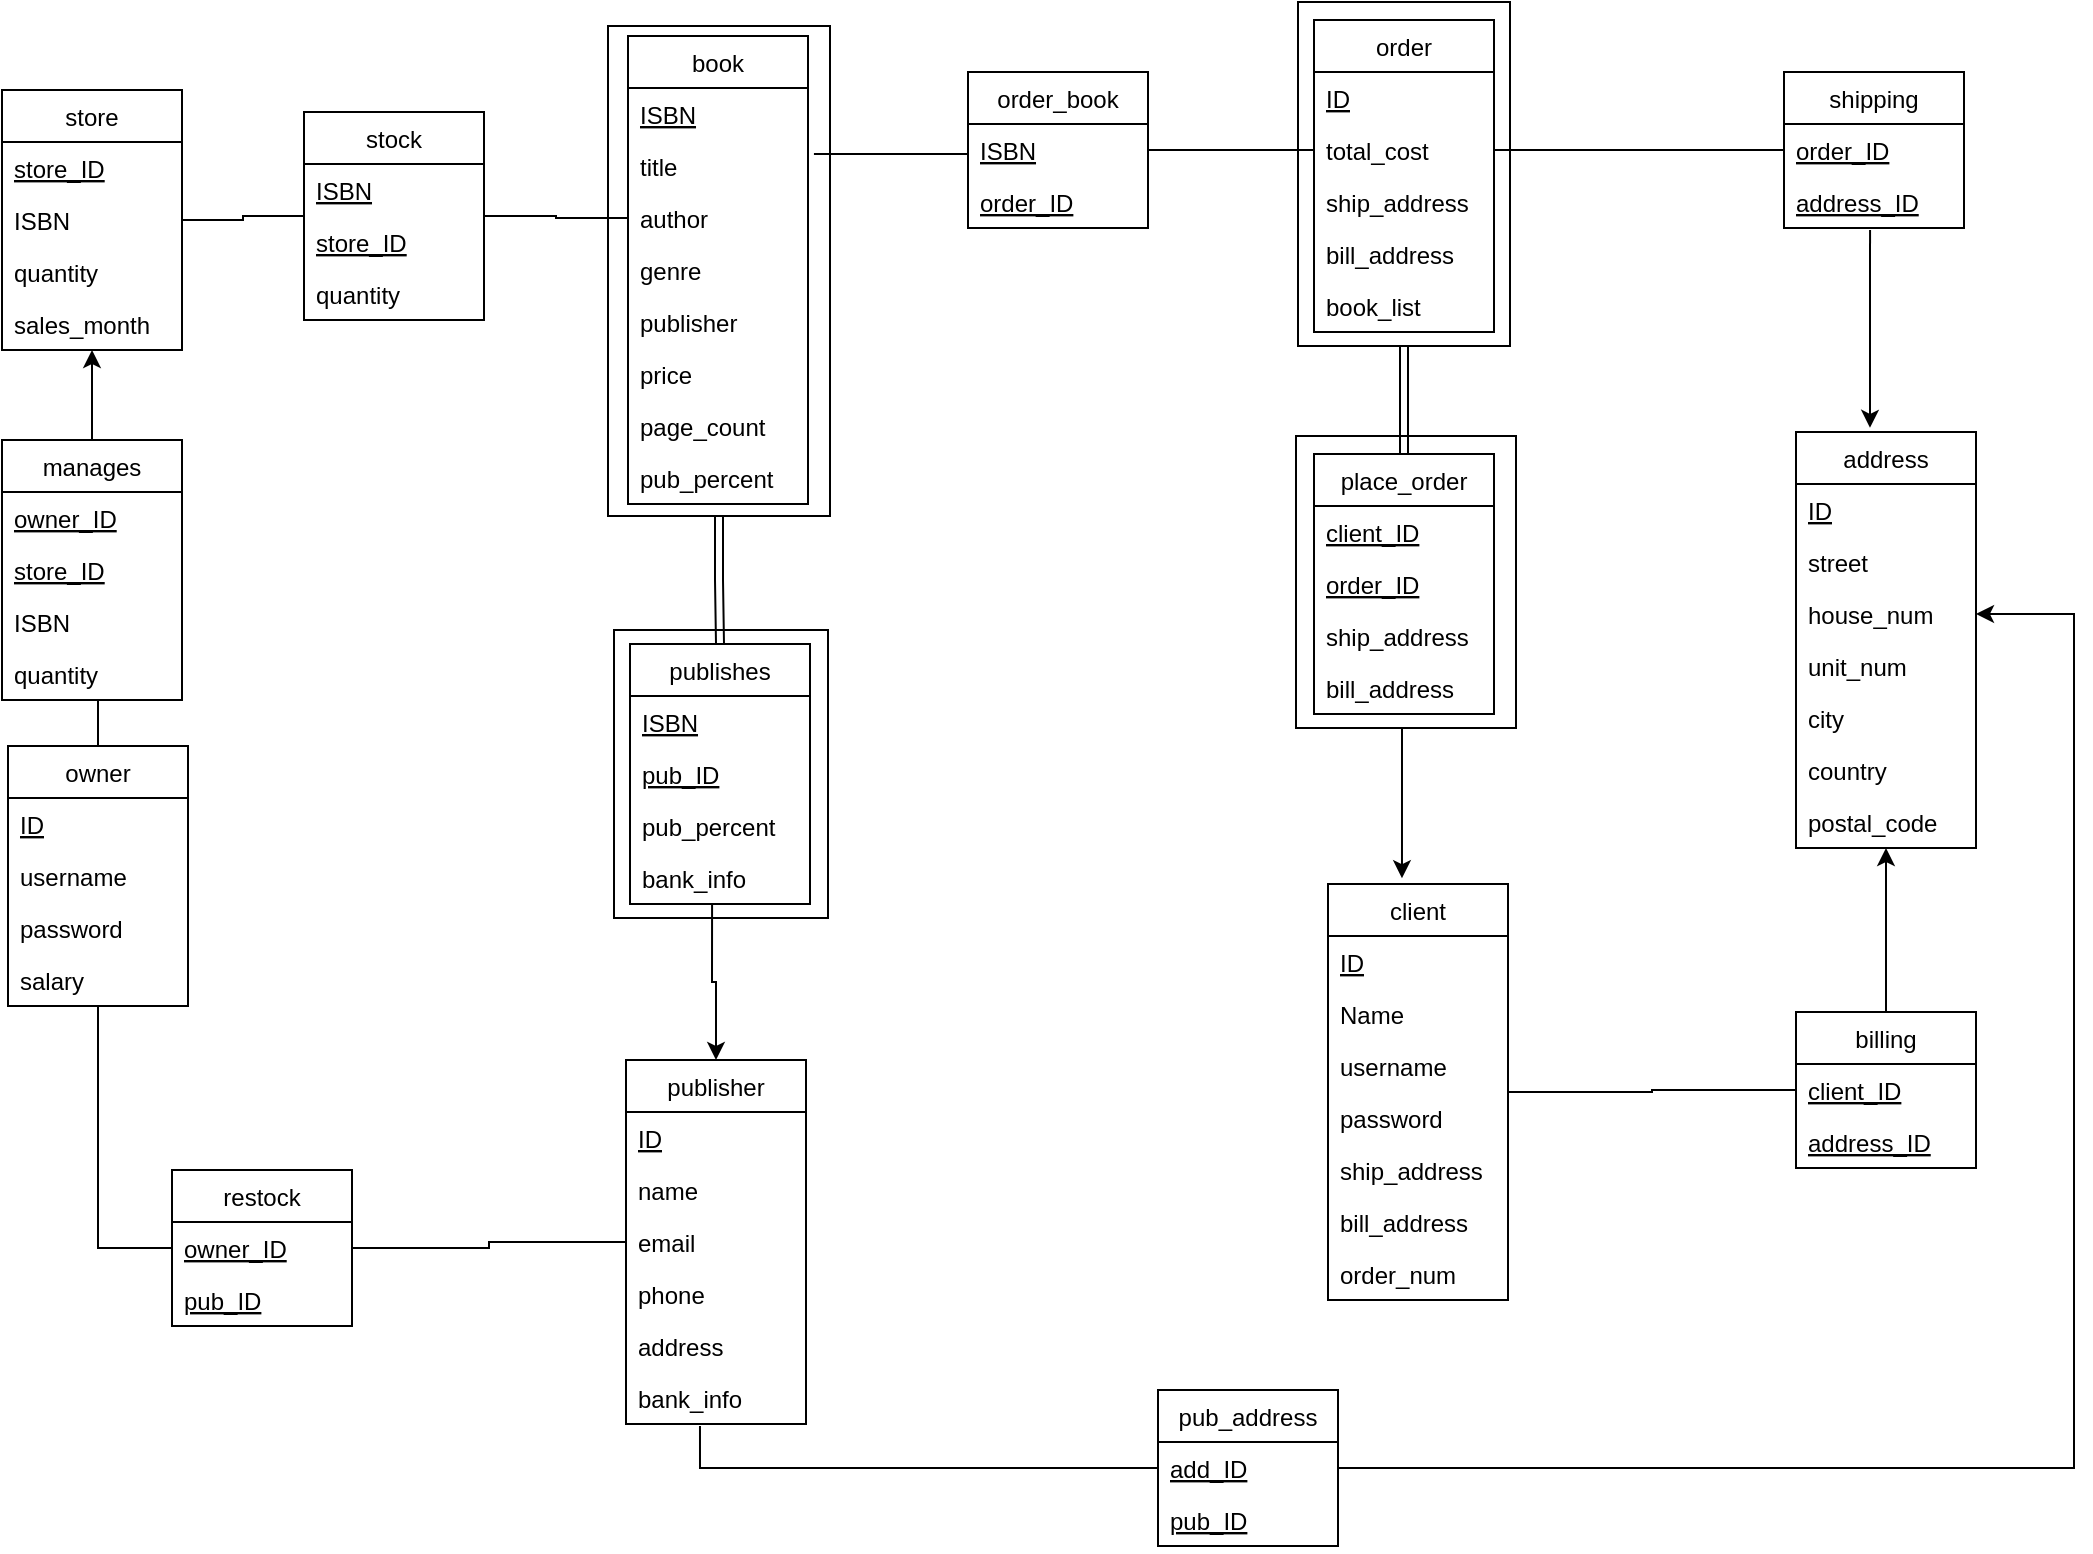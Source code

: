 <mxfile version="15.9.6" type="google"><diagram id="MsWoF9TLZQXE_88LOgGU" name="Page-1"><mxGraphModel dx="1550" dy="1224" grid="0" gridSize="10" guides="0" tooltips="1" connect="1" arrows="1" fold="1" page="0" pageScale="1" pageWidth="850" pageHeight="1100" math="0" shadow="0"><root><mxCell id="0"/><mxCell id="1" parent="0"/><mxCell id="rMpkjiEqlF0w4IMc7IYx-83" value="" style="html=1;" parent="1" vertex="1"><mxGeometry x="774" y="186" width="110" height="146" as="geometry"/></mxCell><mxCell id="rMpkjiEqlF0w4IMc7IYx-82" value="" style="html=1;" parent="1" vertex="1"><mxGeometry x="433" y="283" width="107" height="144" as="geometry"/></mxCell><mxCell id="guc7vIY6SQtuLlZhvjA--92" value="" style="html=1;" parent="1" vertex="1"><mxGeometry x="775" y="-31" width="106" height="172" as="geometry"/></mxCell><mxCell id="guc7vIY6SQtuLlZhvjA--91" value="" style="html=1;" parent="1" vertex="1"><mxGeometry x="430" y="-19" width="111" height="245" as="geometry"/></mxCell><mxCell id="guc7vIY6SQtuLlZhvjA--74" style="edgeStyle=orthogonalEdgeStyle;rounded=0;orthogonalLoop=1;jettySize=auto;html=1;endArrow=none;endFill=0;strokeColor=default;shape=link;entryX=0.5;entryY=0;entryDx=0;entryDy=0;exitX=0.5;exitY=1;exitDx=0;exitDy=0;" parent="1" source="guc7vIY6SQtuLlZhvjA--92" target="rMpkjiEqlF0w4IMc7IYx-55" edge="1"><mxGeometry relative="1" as="geometry"><mxPoint x="828" y="203" as="targetPoint"/></mxGeometry></mxCell><mxCell id="oRlnrFaE1cWMP0E-3uX_-1" value="order" style="swimlane;fontStyle=0;childLayout=stackLayout;horizontal=1;startSize=26;fillColor=none;horizontalStack=0;resizeParent=1;resizeParentMax=0;resizeLast=0;collapsible=1;marginBottom=0;" parent="1" vertex="1"><mxGeometry x="783" y="-22" width="90" height="156" as="geometry"/></mxCell><mxCell id="oRlnrFaE1cWMP0E-3uX_-2" value="ID" style="text;strokeColor=none;fillColor=none;align=left;verticalAlign=top;spacingLeft=4;spacingRight=4;overflow=hidden;rotatable=0;points=[[0,0.5],[1,0.5]];portConstraint=eastwest;fontStyle=4" parent="oRlnrFaE1cWMP0E-3uX_-1" vertex="1"><mxGeometry y="26" width="90" height="26" as="geometry"/></mxCell><mxCell id="oRlnrFaE1cWMP0E-3uX_-3" value="total_cost" style="text;strokeColor=none;fillColor=none;align=left;verticalAlign=top;spacingLeft=4;spacingRight=4;overflow=hidden;rotatable=0;points=[[0,0.5],[1,0.5]];portConstraint=eastwest;" parent="oRlnrFaE1cWMP0E-3uX_-1" vertex="1"><mxGeometry y="52" width="90" height="26" as="geometry"/></mxCell><mxCell id="oRlnrFaE1cWMP0E-3uX_-4" value="ship_address" style="text;strokeColor=none;fillColor=none;align=left;verticalAlign=top;spacingLeft=4;spacingRight=4;overflow=hidden;rotatable=0;points=[[0,0.5],[1,0.5]];portConstraint=eastwest;" parent="oRlnrFaE1cWMP0E-3uX_-1" vertex="1"><mxGeometry y="78" width="90" height="26" as="geometry"/></mxCell><mxCell id="oRlnrFaE1cWMP0E-3uX_-12" value="bill_address" style="text;strokeColor=none;fillColor=none;align=left;verticalAlign=top;spacingLeft=4;spacingRight=4;overflow=hidden;rotatable=0;points=[[0,0.5],[1,0.5]];portConstraint=eastwest;" parent="oRlnrFaE1cWMP0E-3uX_-1" vertex="1"><mxGeometry y="104" width="90" height="26" as="geometry"/></mxCell><mxCell id="oRlnrFaE1cWMP0E-3uX_-11" value="book_list" style="text;strokeColor=none;fillColor=none;align=left;verticalAlign=top;spacingLeft=4;spacingRight=4;overflow=hidden;rotatable=0;points=[[0,0.5],[1,0.5]];portConstraint=eastwest;" parent="oRlnrFaE1cWMP0E-3uX_-1" vertex="1"><mxGeometry y="130" width="90" height="26" as="geometry"/></mxCell><mxCell id="guc7vIY6SQtuLlZhvjA--70" style="edgeStyle=orthogonalEdgeStyle;rounded=0;orthogonalLoop=1;jettySize=auto;html=1;endArrow=classic;endFill=1;strokeColor=default;shape=link;exitX=0.5;exitY=1;exitDx=0;exitDy=0;" parent="1" source="guc7vIY6SQtuLlZhvjA--91" target="rMpkjiEqlF0w4IMc7IYx-28" edge="1"><mxGeometry relative="1" as="geometry"/></mxCell><mxCell id="guc7vIY6SQtuLlZhvjA--1" value="book" style="swimlane;fontStyle=0;childLayout=stackLayout;horizontal=1;startSize=26;fillColor=none;horizontalStack=0;resizeParent=1;resizeParentMax=0;resizeLast=0;collapsible=1;marginBottom=0;" parent="1" vertex="1"><mxGeometry x="440" y="-14" width="90" height="234" as="geometry"/></mxCell><mxCell id="guc7vIY6SQtuLlZhvjA--2" value="ISBN &#xA;" style="text;strokeColor=none;fillColor=none;align=left;verticalAlign=top;spacingLeft=4;spacingRight=4;overflow=hidden;rotatable=0;points=[[0,0.5],[1,0.5]];portConstraint=eastwest;fontStyle=4" parent="guc7vIY6SQtuLlZhvjA--1" vertex="1"><mxGeometry y="26" width="90" height="26" as="geometry"/></mxCell><mxCell id="guc7vIY6SQtuLlZhvjA--3" value="title" style="text;strokeColor=none;fillColor=none;align=left;verticalAlign=top;spacingLeft=4;spacingRight=4;overflow=hidden;rotatable=0;points=[[0,0.5],[1,0.5]];portConstraint=eastwest;" parent="guc7vIY6SQtuLlZhvjA--1" vertex="1"><mxGeometry y="52" width="90" height="26" as="geometry"/></mxCell><mxCell id="guc7vIY6SQtuLlZhvjA--4" value="author" style="text;strokeColor=none;fillColor=none;align=left;verticalAlign=top;spacingLeft=4;spacingRight=4;overflow=hidden;rotatable=0;points=[[0,0.5],[1,0.5]];portConstraint=eastwest;" parent="guc7vIY6SQtuLlZhvjA--1" vertex="1"><mxGeometry y="78" width="90" height="26" as="geometry"/></mxCell><mxCell id="guc7vIY6SQtuLlZhvjA--5" value="genre" style="text;strokeColor=none;fillColor=none;align=left;verticalAlign=top;spacingLeft=4;spacingRight=4;overflow=hidden;rotatable=0;points=[[0,0.5],[1,0.5]];portConstraint=eastwest;" parent="guc7vIY6SQtuLlZhvjA--1" vertex="1"><mxGeometry y="104" width="90" height="26" as="geometry"/></mxCell><mxCell id="guc7vIY6SQtuLlZhvjA--6" value="publisher" style="text;strokeColor=none;fillColor=none;align=left;verticalAlign=top;spacingLeft=4;spacingRight=4;overflow=hidden;rotatable=0;points=[[0,0.5],[1,0.5]];portConstraint=eastwest;" parent="guc7vIY6SQtuLlZhvjA--1" vertex="1"><mxGeometry y="130" width="90" height="26" as="geometry"/></mxCell><mxCell id="guc7vIY6SQtuLlZhvjA--7" value="price" style="text;strokeColor=none;fillColor=none;align=left;verticalAlign=top;spacingLeft=4;spacingRight=4;overflow=hidden;rotatable=0;points=[[0,0.5],[1,0.5]];portConstraint=eastwest;" parent="guc7vIY6SQtuLlZhvjA--1" vertex="1"><mxGeometry y="156" width="90" height="26" as="geometry"/></mxCell><mxCell id="guc7vIY6SQtuLlZhvjA--8" value="page_count" style="text;strokeColor=none;fillColor=none;align=left;verticalAlign=top;spacingLeft=4;spacingRight=4;overflow=hidden;rotatable=0;points=[[0,0.5],[1,0.5]];portConstraint=eastwest;" parent="guc7vIY6SQtuLlZhvjA--1" vertex="1"><mxGeometry y="182" width="90" height="26" as="geometry"/></mxCell><mxCell id="guc7vIY6SQtuLlZhvjA--9" value="pub_percent" style="text;strokeColor=none;fillColor=none;align=left;verticalAlign=top;spacingLeft=4;spacingRight=4;overflow=hidden;rotatable=0;points=[[0,0.5],[1,0.5]];portConstraint=eastwest;" parent="guc7vIY6SQtuLlZhvjA--1" vertex="1"><mxGeometry y="208" width="90" height="26" as="geometry"/></mxCell><mxCell id="guc7vIY6SQtuLlZhvjA--75" style="edgeStyle=orthogonalEdgeStyle;rounded=0;orthogonalLoop=1;jettySize=auto;html=1;entryX=0;entryY=0.5;entryDx=0;entryDy=0;endArrow=none;endFill=0;strokeColor=default;" parent="1" source="guc7vIY6SQtuLlZhvjA--10" target="rMpkjiEqlF0w4IMc7IYx-74" edge="1"><mxGeometry relative="1" as="geometry"/></mxCell><mxCell id="guc7vIY6SQtuLlZhvjA--10" value="client" style="swimlane;fontStyle=0;childLayout=stackLayout;horizontal=1;startSize=26;fillColor=none;horizontalStack=0;resizeParent=1;resizeParentMax=0;resizeLast=0;collapsible=1;marginBottom=0;" parent="1" vertex="1"><mxGeometry x="790" y="410" width="90" height="208" as="geometry"/></mxCell><mxCell id="guc7vIY6SQtuLlZhvjA--11" value="ID" style="text;strokeColor=none;fillColor=none;align=left;verticalAlign=top;spacingLeft=4;spacingRight=4;overflow=hidden;rotatable=0;points=[[0,0.5],[1,0.5]];portConstraint=eastwest;fontStyle=4" parent="guc7vIY6SQtuLlZhvjA--10" vertex="1"><mxGeometry y="26" width="90" height="26" as="geometry"/></mxCell><mxCell id="guc7vIY6SQtuLlZhvjA--16" value="Name" style="text;strokeColor=none;fillColor=none;align=left;verticalAlign=top;spacingLeft=4;spacingRight=4;overflow=hidden;rotatable=0;points=[[0,0.5],[1,0.5]];portConstraint=eastwest;" parent="guc7vIY6SQtuLlZhvjA--10" vertex="1"><mxGeometry y="52" width="90" height="26" as="geometry"/></mxCell><mxCell id="guc7vIY6SQtuLlZhvjA--12" value="username" style="text;strokeColor=none;fillColor=none;align=left;verticalAlign=top;spacingLeft=4;spacingRight=4;overflow=hidden;rotatable=0;points=[[0,0.5],[1,0.5]];portConstraint=eastwest;" parent="guc7vIY6SQtuLlZhvjA--10" vertex="1"><mxGeometry y="78" width="90" height="26" as="geometry"/></mxCell><mxCell id="guc7vIY6SQtuLlZhvjA--13" value="password" style="text;strokeColor=none;fillColor=none;align=left;verticalAlign=top;spacingLeft=4;spacingRight=4;overflow=hidden;rotatable=0;points=[[0,0.5],[1,0.5]];portConstraint=eastwest;" parent="guc7vIY6SQtuLlZhvjA--10" vertex="1"><mxGeometry y="104" width="90" height="26" as="geometry"/></mxCell><mxCell id="guc7vIY6SQtuLlZhvjA--14" value="ship_address" style="text;strokeColor=none;fillColor=none;align=left;verticalAlign=top;spacingLeft=4;spacingRight=4;overflow=hidden;rotatable=0;points=[[0,0.5],[1,0.5]];portConstraint=eastwest;" parent="guc7vIY6SQtuLlZhvjA--10" vertex="1"><mxGeometry y="130" width="90" height="26" as="geometry"/></mxCell><mxCell id="guc7vIY6SQtuLlZhvjA--15" value="bill_address" style="text;strokeColor=none;fillColor=none;align=left;verticalAlign=top;spacingLeft=4;spacingRight=4;overflow=hidden;rotatable=0;points=[[0,0.5],[1,0.5]];portConstraint=eastwest;" parent="guc7vIY6SQtuLlZhvjA--10" vertex="1"><mxGeometry y="156" width="90" height="26" as="geometry"/></mxCell><mxCell id="guc7vIY6SQtuLlZhvjA--17" value="order_num" style="text;strokeColor=none;fillColor=none;align=left;verticalAlign=top;spacingLeft=4;spacingRight=4;overflow=hidden;rotatable=0;points=[[0,0.5],[1,0.5]];portConstraint=eastwest;" parent="guc7vIY6SQtuLlZhvjA--10" vertex="1"><mxGeometry y="182" width="90" height="26" as="geometry"/></mxCell><mxCell id="guc7vIY6SQtuLlZhvjA--19" value="publisher" style="swimlane;fontStyle=0;childLayout=stackLayout;horizontal=1;startSize=26;fillColor=none;horizontalStack=0;resizeParent=1;resizeParentMax=0;resizeLast=0;collapsible=1;marginBottom=0;" parent="1" vertex="1"><mxGeometry x="439" y="498" width="90" height="182" as="geometry"/></mxCell><mxCell id="guc7vIY6SQtuLlZhvjA--20" value="ID" style="text;strokeColor=none;fillColor=none;align=left;verticalAlign=top;spacingLeft=4;spacingRight=4;overflow=hidden;rotatable=0;points=[[0,0.5],[1,0.5]];portConstraint=eastwest;fontStyle=4" parent="guc7vIY6SQtuLlZhvjA--19" vertex="1"><mxGeometry y="26" width="90" height="26" as="geometry"/></mxCell><mxCell id="guc7vIY6SQtuLlZhvjA--21" value="name" style="text;strokeColor=none;fillColor=none;align=left;verticalAlign=top;spacingLeft=4;spacingRight=4;overflow=hidden;rotatable=0;points=[[0,0.5],[1,0.5]];portConstraint=eastwest;" parent="guc7vIY6SQtuLlZhvjA--19" vertex="1"><mxGeometry y="52" width="90" height="26" as="geometry"/></mxCell><mxCell id="guc7vIY6SQtuLlZhvjA--22" value="email" style="text;strokeColor=none;fillColor=none;align=left;verticalAlign=top;spacingLeft=4;spacingRight=4;overflow=hidden;rotatable=0;points=[[0,0.5],[1,0.5]];portConstraint=eastwest;" parent="guc7vIY6SQtuLlZhvjA--19" vertex="1"><mxGeometry y="78" width="90" height="26" as="geometry"/></mxCell><mxCell id="guc7vIY6SQtuLlZhvjA--23" value="phone" style="text;strokeColor=none;fillColor=none;align=left;verticalAlign=top;spacingLeft=4;spacingRight=4;overflow=hidden;rotatable=0;points=[[0,0.5],[1,0.5]];portConstraint=eastwest;" parent="guc7vIY6SQtuLlZhvjA--19" vertex="1"><mxGeometry y="104" width="90" height="26" as="geometry"/></mxCell><mxCell id="guc7vIY6SQtuLlZhvjA--24" value="address" style="text;strokeColor=none;fillColor=none;align=left;verticalAlign=top;spacingLeft=4;spacingRight=4;overflow=hidden;rotatable=0;points=[[0,0.5],[1,0.5]];portConstraint=eastwest;" parent="guc7vIY6SQtuLlZhvjA--19" vertex="1"><mxGeometry y="130" width="90" height="26" as="geometry"/></mxCell><mxCell id="guc7vIY6SQtuLlZhvjA--25" value="bank_info" style="text;strokeColor=none;fillColor=none;align=left;verticalAlign=top;spacingLeft=4;spacingRight=4;overflow=hidden;rotatable=0;points=[[0,0.5],[1,0.5]];portConstraint=eastwest;" parent="guc7vIY6SQtuLlZhvjA--19" vertex="1"><mxGeometry y="156" width="90" height="26" as="geometry"/></mxCell><mxCell id="guc7vIY6SQtuLlZhvjA--78" style="edgeStyle=orthogonalEdgeStyle;rounded=0;orthogonalLoop=1;jettySize=auto;html=1;entryX=0;entryY=0.5;entryDx=0;entryDy=0;endArrow=none;endFill=0;strokeColor=default;" parent="1" source="guc7vIY6SQtuLlZhvjA--28" target="rMpkjiEqlF0w4IMc7IYx-11" edge="1"><mxGeometry relative="1" as="geometry"/></mxCell><mxCell id="guc7vIY6SQtuLlZhvjA--28" value="owner" style="swimlane;fontStyle=0;childLayout=stackLayout;horizontal=1;startSize=26;fillColor=none;horizontalStack=0;resizeParent=1;resizeParentMax=0;resizeLast=0;collapsible=1;marginBottom=0;" parent="1" vertex="1"><mxGeometry x="130" y="341" width="90" height="130" as="geometry"/></mxCell><mxCell id="guc7vIY6SQtuLlZhvjA--29" value="ID" style="text;strokeColor=none;fillColor=none;align=left;verticalAlign=top;spacingLeft=4;spacingRight=4;overflow=hidden;rotatable=0;points=[[0,0.5],[1,0.5]];portConstraint=eastwest;fontStyle=4" parent="guc7vIY6SQtuLlZhvjA--28" vertex="1"><mxGeometry y="26" width="90" height="26" as="geometry"/></mxCell><mxCell id="guc7vIY6SQtuLlZhvjA--30" value="username" style="text;strokeColor=none;fillColor=none;align=left;verticalAlign=top;spacingLeft=4;spacingRight=4;overflow=hidden;rotatable=0;points=[[0,0.5],[1,0.5]];portConstraint=eastwest;" parent="guc7vIY6SQtuLlZhvjA--28" vertex="1"><mxGeometry y="52" width="90" height="26" as="geometry"/></mxCell><mxCell id="guc7vIY6SQtuLlZhvjA--31" value="password" style="text;strokeColor=none;fillColor=none;align=left;verticalAlign=top;spacingLeft=4;spacingRight=4;overflow=hidden;rotatable=0;points=[[0,0.5],[1,0.5]];portConstraint=eastwest;" parent="guc7vIY6SQtuLlZhvjA--28" vertex="1"><mxGeometry y="78" width="90" height="26" as="geometry"/></mxCell><mxCell id="guc7vIY6SQtuLlZhvjA--32" value="salary" style="text;strokeColor=none;fillColor=none;align=left;verticalAlign=top;spacingLeft=4;spacingRight=4;overflow=hidden;rotatable=0;points=[[0,0.5],[1,0.5]];portConstraint=eastwest;" parent="guc7vIY6SQtuLlZhvjA--28" vertex="1"><mxGeometry y="104" width="90" height="26" as="geometry"/></mxCell><mxCell id="guc7vIY6SQtuLlZhvjA--37" value="store" style="swimlane;fontStyle=0;childLayout=stackLayout;horizontal=1;startSize=26;fillColor=none;horizontalStack=0;resizeParent=1;resizeParentMax=0;resizeLast=0;collapsible=1;marginBottom=0;" parent="1" vertex="1"><mxGeometry x="127" y="13" width="90" height="130" as="geometry"/></mxCell><mxCell id="guc7vIY6SQtuLlZhvjA--38" value="store_ID" style="text;strokeColor=none;fillColor=none;align=left;verticalAlign=top;spacingLeft=4;spacingRight=4;overflow=hidden;rotatable=0;points=[[0,0.5],[1,0.5]];portConstraint=eastwest;fontStyle=4" parent="guc7vIY6SQtuLlZhvjA--37" vertex="1"><mxGeometry y="26" width="90" height="26" as="geometry"/></mxCell><mxCell id="guc7vIY6SQtuLlZhvjA--39" value="ISBN" style="text;strokeColor=none;fillColor=none;align=left;verticalAlign=top;spacingLeft=4;spacingRight=4;overflow=hidden;rotatable=0;points=[[0,0.5],[1,0.5]];portConstraint=eastwest;" parent="guc7vIY6SQtuLlZhvjA--37" vertex="1"><mxGeometry y="52" width="90" height="26" as="geometry"/></mxCell><mxCell id="guc7vIY6SQtuLlZhvjA--40" value="quantity" style="text;strokeColor=none;fillColor=none;align=left;verticalAlign=top;spacingLeft=4;spacingRight=4;overflow=hidden;rotatable=0;points=[[0,0.5],[1,0.5]];portConstraint=eastwest;" parent="guc7vIY6SQtuLlZhvjA--37" vertex="1"><mxGeometry y="78" width="90" height="26" as="geometry"/></mxCell><mxCell id="guc7vIY6SQtuLlZhvjA--41" value="sales_month" style="text;strokeColor=none;fillColor=none;align=left;verticalAlign=top;spacingLeft=4;spacingRight=4;overflow=hidden;rotatable=0;points=[[0,0.5],[1,0.5]];portConstraint=eastwest;" parent="guc7vIY6SQtuLlZhvjA--37" vertex="1"><mxGeometry y="104" width="90" height="26" as="geometry"/></mxCell><mxCell id="guc7vIY6SQtuLlZhvjA--46" value="address" style="swimlane;fontStyle=0;childLayout=stackLayout;horizontal=1;startSize=26;fillColor=none;horizontalStack=0;resizeParent=1;resizeParentMax=0;resizeLast=0;collapsible=1;marginBottom=0;" parent="1" vertex="1"><mxGeometry x="1024" y="184" width="90" height="208" as="geometry"/></mxCell><mxCell id="guc7vIY6SQtuLlZhvjA--47" value="ID" style="text;strokeColor=none;fillColor=none;align=left;verticalAlign=top;spacingLeft=4;spacingRight=4;overflow=hidden;rotatable=0;points=[[0,0.5],[1,0.5]];portConstraint=eastwest;fontStyle=4" parent="guc7vIY6SQtuLlZhvjA--46" vertex="1"><mxGeometry y="26" width="90" height="26" as="geometry"/></mxCell><mxCell id="guc7vIY6SQtuLlZhvjA--48" value="street" style="text;strokeColor=none;fillColor=none;align=left;verticalAlign=top;spacingLeft=4;spacingRight=4;overflow=hidden;rotatable=0;points=[[0,0.5],[1,0.5]];portConstraint=eastwest;" parent="guc7vIY6SQtuLlZhvjA--46" vertex="1"><mxGeometry y="52" width="90" height="26" as="geometry"/></mxCell><mxCell id="guc7vIY6SQtuLlZhvjA--49" value="house_num" style="text;strokeColor=none;fillColor=none;align=left;verticalAlign=top;spacingLeft=4;spacingRight=4;overflow=hidden;rotatable=0;points=[[0,0.5],[1,0.5]];portConstraint=eastwest;" parent="guc7vIY6SQtuLlZhvjA--46" vertex="1"><mxGeometry y="78" width="90" height="26" as="geometry"/></mxCell><mxCell id="guc7vIY6SQtuLlZhvjA--50" value="unit_num" style="text;strokeColor=none;fillColor=none;align=left;verticalAlign=top;spacingLeft=4;spacingRight=4;overflow=hidden;rotatable=0;points=[[0,0.5],[1,0.5]];portConstraint=eastwest;" parent="guc7vIY6SQtuLlZhvjA--46" vertex="1"><mxGeometry y="104" width="90" height="26" as="geometry"/></mxCell><mxCell id="guc7vIY6SQtuLlZhvjA--51" value="city" style="text;strokeColor=none;fillColor=none;align=left;verticalAlign=top;spacingLeft=4;spacingRight=4;overflow=hidden;rotatable=0;points=[[0,0.5],[1,0.5]];portConstraint=eastwest;" parent="guc7vIY6SQtuLlZhvjA--46" vertex="1"><mxGeometry y="130" width="90" height="26" as="geometry"/></mxCell><mxCell id="guc7vIY6SQtuLlZhvjA--52" value="country" style="text;strokeColor=none;fillColor=none;align=left;verticalAlign=top;spacingLeft=4;spacingRight=4;overflow=hidden;rotatable=0;points=[[0,0.5],[1,0.5]];portConstraint=eastwest;" parent="guc7vIY6SQtuLlZhvjA--46" vertex="1"><mxGeometry y="156" width="90" height="26" as="geometry"/></mxCell><mxCell id="guc7vIY6SQtuLlZhvjA--53" value="postal_code" style="text;strokeColor=none;fillColor=none;align=left;verticalAlign=top;spacingLeft=4;spacingRight=4;overflow=hidden;rotatable=0;points=[[0,0.5],[1,0.5]];portConstraint=eastwest;" parent="guc7vIY6SQtuLlZhvjA--46" vertex="1"><mxGeometry y="182" width="90" height="26" as="geometry"/></mxCell><mxCell id="guc7vIY6SQtuLlZhvjA--83" style="edgeStyle=orthogonalEdgeStyle;rounded=0;orthogonalLoop=1;jettySize=auto;html=1;entryX=0.5;entryY=0;entryDx=0;entryDy=0;endArrow=none;endFill=0;strokeColor=default;exitX=0.5;exitY=1;exitDx=0;exitDy=0;" parent="1" source="rMpkjiEqlF0w4IMc7IYx-1" target="guc7vIY6SQtuLlZhvjA--28" edge="1"><mxGeometry relative="1" as="geometry"/></mxCell><mxCell id="guc7vIY6SQtuLlZhvjA--86" style="edgeStyle=orthogonalEdgeStyle;rounded=0;orthogonalLoop=1;jettySize=auto;html=1;entryX=0.5;entryY=1;entryDx=0;entryDy=0;endArrow=classic;endFill=1;strokeColor=default;exitX=0.5;exitY=0;exitDx=0;exitDy=0;" parent="1" source="rMpkjiEqlF0w4IMc7IYx-1" target="guc7vIY6SQtuLlZhvjA--37" edge="1"><mxGeometry relative="1" as="geometry"/></mxCell><mxCell id="guc7vIY6SQtuLlZhvjA--81" style="edgeStyle=orthogonalEdgeStyle;rounded=0;orthogonalLoop=1;jettySize=auto;html=1;entryX=0;entryY=0.5;entryDx=0;entryDy=0;endArrow=none;endFill=0;strokeColor=default;exitX=1;exitY=0.5;exitDx=0;exitDy=0;" parent="1" source="rMpkjiEqlF0w4IMc7IYx-19" target="guc7vIY6SQtuLlZhvjA--4" edge="1"><mxGeometry relative="1" as="geometry"/></mxCell><mxCell id="guc7vIY6SQtuLlZhvjA--82" style="edgeStyle=orthogonalEdgeStyle;rounded=0;orthogonalLoop=1;jettySize=auto;html=1;entryX=1;entryY=0.5;entryDx=0;entryDy=0;endArrow=none;endFill=0;strokeColor=default;exitX=0;exitY=0.5;exitDx=0;exitDy=0;" parent="1" source="rMpkjiEqlF0w4IMc7IYx-19" target="guc7vIY6SQtuLlZhvjA--37" edge="1"><mxGeometry relative="1" as="geometry"/></mxCell><mxCell id="guc7vIY6SQtuLlZhvjA--77" style="edgeStyle=orthogonalEdgeStyle;rounded=0;orthogonalLoop=1;jettySize=auto;html=1;entryX=0;entryY=0.5;entryDx=0;entryDy=0;endArrow=none;endFill=0;strokeColor=default;exitX=1;exitY=0.5;exitDx=0;exitDy=0;" parent="1" source="rMpkjiEqlF0w4IMc7IYx-10" target="guc7vIY6SQtuLlZhvjA--22" edge="1"><mxGeometry relative="1" as="geometry"/></mxCell><mxCell id="guc7vIY6SQtuLlZhvjA--69" style="edgeStyle=orthogonalEdgeStyle;rounded=0;orthogonalLoop=1;jettySize=auto;html=1;entryX=0.5;entryY=0;entryDx=0;entryDy=0;endArrow=classic;endFill=1;strokeColor=default;exitX=0.456;exitY=1;exitDx=0;exitDy=0;exitPerimeter=0;" parent="1" source="rMpkjiEqlF0w4IMc7IYx-32" target="guc7vIY6SQtuLlZhvjA--19" edge="1"><mxGeometry relative="1" as="geometry"/></mxCell><mxCell id="guc7vIY6SQtuLlZhvjA--79" style="edgeStyle=orthogonalEdgeStyle;rounded=0;orthogonalLoop=1;jettySize=auto;html=1;entryX=0;entryY=0.5;entryDx=0;entryDy=0;endArrow=none;endFill=0;strokeColor=default;exitX=1;exitY=0.5;exitDx=0;exitDy=0;" parent="1" source="rMpkjiEqlF0w4IMc7IYx-47" target="oRlnrFaE1cWMP0E-3uX_-3" edge="1"><mxGeometry relative="1" as="geometry"/></mxCell><mxCell id="guc7vIY6SQtuLlZhvjA--80" style="edgeStyle=orthogonalEdgeStyle;rounded=0;orthogonalLoop=1;jettySize=auto;html=1;entryX=1.033;entryY=0.269;entryDx=0;entryDy=0;entryPerimeter=0;endArrow=none;endFill=0;strokeColor=default;exitX=0;exitY=0.5;exitDx=0;exitDy=0;" parent="1" source="rMpkjiEqlF0w4IMc7IYx-47" target="guc7vIY6SQtuLlZhvjA--3" edge="1"><mxGeometry relative="1" as="geometry"><Array as="points"><mxPoint x="610" y="43"/><mxPoint x="610" y="45"/></Array></mxGeometry></mxCell><mxCell id="guc7vIY6SQtuLlZhvjA--76" style="edgeStyle=orthogonalEdgeStyle;rounded=0;orthogonalLoop=1;jettySize=auto;html=1;entryX=0.411;entryY=-0.014;entryDx=0;entryDy=0;entryPerimeter=0;endArrow=classic;endFill=1;strokeColor=default;exitX=0.5;exitY=1;exitDx=0;exitDy=0;" parent="1" source="rMpkjiEqlF0w4IMc7IYx-83" target="guc7vIY6SQtuLlZhvjA--10" edge="1"><mxGeometry relative="1" as="geometry"><Array as="points"><mxPoint x="827" y="332"/></Array><mxPoint x="827.01" y="353.99" as="sourcePoint"/></mxGeometry></mxCell><mxCell id="guc7vIY6SQtuLlZhvjA--71" style="edgeStyle=orthogonalEdgeStyle;rounded=0;orthogonalLoop=1;jettySize=auto;html=1;entryX=0.5;entryY=1;entryDx=0;entryDy=0;endArrow=classic;endFill=1;strokeColor=default;exitX=0.5;exitY=0;exitDx=0;exitDy=0;" parent="1" source="rMpkjiEqlF0w4IMc7IYx-73" target="guc7vIY6SQtuLlZhvjA--46" edge="1"><mxGeometry relative="1" as="geometry"/></mxCell><mxCell id="guc7vIY6SQtuLlZhvjA--68" style="edgeStyle=orthogonalEdgeStyle;rounded=0;orthogonalLoop=1;jettySize=auto;html=1;entryX=1;entryY=0.5;entryDx=0;entryDy=0;endArrow=classic;endFill=1;strokeColor=default;exitX=1;exitY=0.5;exitDx=0;exitDy=0;" parent="1" source="rMpkjiEqlF0w4IMc7IYx-37" target="guc7vIY6SQtuLlZhvjA--49" edge="1"><mxGeometry relative="1" as="geometry"><Array as="points"><mxPoint x="1163" y="702"/><mxPoint x="1163" y="275"/></Array></mxGeometry></mxCell><mxCell id="guc7vIY6SQtuLlZhvjA--72" style="edgeStyle=orthogonalEdgeStyle;rounded=0;orthogonalLoop=1;jettySize=auto;html=1;entryX=0.411;entryY=-0.01;entryDx=0;entryDy=0;entryPerimeter=0;endArrow=classic;endFill=1;strokeColor=default;exitX=0.478;exitY=1.038;exitDx=0;exitDy=0;exitPerimeter=0;" parent="1" source="rMpkjiEqlF0w4IMc7IYx-66" target="guc7vIY6SQtuLlZhvjA--46" edge="1"><mxGeometry relative="1" as="geometry"/></mxCell><mxCell id="guc7vIY6SQtuLlZhvjA--73" style="edgeStyle=orthogonalEdgeStyle;rounded=0;orthogonalLoop=1;jettySize=auto;html=1;entryX=1;entryY=0.5;entryDx=0;entryDy=0;endArrow=none;endFill=0;strokeColor=default;exitX=0;exitY=0.5;exitDx=0;exitDy=0;" parent="1" source="rMpkjiEqlF0w4IMc7IYx-65" target="oRlnrFaE1cWMP0E-3uX_-3" edge="1"><mxGeometry relative="1" as="geometry"/></mxCell><mxCell id="guc7vIY6SQtuLlZhvjA--67" style="edgeStyle=orthogonalEdgeStyle;rounded=0;orthogonalLoop=1;jettySize=auto;html=1;entryX=0;entryY=0.5;entryDx=0;entryDy=0;exitX=0.411;exitY=1.038;exitDx=0;exitDy=0;exitPerimeter=0;strokeColor=default;endArrow=none;endFill=0;" parent="1" source="guc7vIY6SQtuLlZhvjA--25" target="rMpkjiEqlF0w4IMc7IYx-37" edge="1"><mxGeometry relative="1" as="geometry"/></mxCell><mxCell id="rMpkjiEqlF0w4IMc7IYx-1" value="manages" style="swimlane;fontStyle=0;childLayout=stackLayout;horizontal=1;startSize=26;fillColor=none;horizontalStack=0;resizeParent=1;resizeParentMax=0;resizeLast=0;collapsible=1;marginBottom=0;" parent="1" vertex="1"><mxGeometry x="127" y="188" width="90" height="130" as="geometry"/></mxCell><mxCell id="rMpkjiEqlF0w4IMc7IYx-2" value="owner_ID" style="text;strokeColor=none;fillColor=none;align=left;verticalAlign=top;spacingLeft=4;spacingRight=4;overflow=hidden;rotatable=0;points=[[0,0.5],[1,0.5]];portConstraint=eastwest;fontStyle=4" parent="rMpkjiEqlF0w4IMc7IYx-1" vertex="1"><mxGeometry y="26" width="90" height="26" as="geometry"/></mxCell><mxCell id="rMpkjiEqlF0w4IMc7IYx-3" value="store_ID" style="text;strokeColor=none;fillColor=none;align=left;verticalAlign=top;spacingLeft=4;spacingRight=4;overflow=hidden;rotatable=0;points=[[0,0.5],[1,0.5]];portConstraint=eastwest;fontStyle=4" parent="rMpkjiEqlF0w4IMc7IYx-1" vertex="1"><mxGeometry y="52" width="90" height="26" as="geometry"/></mxCell><mxCell id="rMpkjiEqlF0w4IMc7IYx-4" value="ISBN" style="text;strokeColor=none;fillColor=none;align=left;verticalAlign=top;spacingLeft=4;spacingRight=4;overflow=hidden;rotatable=0;points=[[0,0.5],[1,0.5]];portConstraint=eastwest;" parent="rMpkjiEqlF0w4IMc7IYx-1" vertex="1"><mxGeometry y="78" width="90" height="26" as="geometry"/></mxCell><mxCell id="rMpkjiEqlF0w4IMc7IYx-5" value="quantity" style="text;strokeColor=none;fillColor=none;align=left;verticalAlign=top;spacingLeft=4;spacingRight=4;overflow=hidden;rotatable=0;points=[[0,0.5],[1,0.5]];portConstraint=eastwest;" parent="rMpkjiEqlF0w4IMc7IYx-1" vertex="1"><mxGeometry y="104" width="90" height="26" as="geometry"/></mxCell><mxCell id="rMpkjiEqlF0w4IMc7IYx-10" value="restock" style="swimlane;fontStyle=0;childLayout=stackLayout;horizontal=1;startSize=26;fillColor=none;horizontalStack=0;resizeParent=1;resizeParentMax=0;resizeLast=0;collapsible=1;marginBottom=0;" parent="1" vertex="1"><mxGeometry x="212" y="553" width="90" height="78" as="geometry"/></mxCell><mxCell id="rMpkjiEqlF0w4IMc7IYx-11" value="owner_ID" style="text;strokeColor=none;fillColor=none;align=left;verticalAlign=top;spacingLeft=4;spacingRight=4;overflow=hidden;rotatable=0;points=[[0,0.5],[1,0.5]];portConstraint=eastwest;fontStyle=4" parent="rMpkjiEqlF0w4IMc7IYx-10" vertex="1"><mxGeometry y="26" width="90" height="26" as="geometry"/></mxCell><mxCell id="rMpkjiEqlF0w4IMc7IYx-12" value="pub_ID" style="text;strokeColor=none;fillColor=none;align=left;verticalAlign=top;spacingLeft=4;spacingRight=4;overflow=hidden;rotatable=0;points=[[0,0.5],[1,0.5]];portConstraint=eastwest;fontStyle=4" parent="rMpkjiEqlF0w4IMc7IYx-10" vertex="1"><mxGeometry y="52" width="90" height="26" as="geometry"/></mxCell><mxCell id="rMpkjiEqlF0w4IMc7IYx-19" value="stock" style="swimlane;fontStyle=0;childLayout=stackLayout;horizontal=1;startSize=26;fillColor=none;horizontalStack=0;resizeParent=1;resizeParentMax=0;resizeLast=0;collapsible=1;marginBottom=0;" parent="1" vertex="1"><mxGeometry x="278" y="24" width="90" height="104" as="geometry"/></mxCell><mxCell id="rMpkjiEqlF0w4IMc7IYx-20" value="ISBN &#xA;" style="text;strokeColor=none;fillColor=none;align=left;verticalAlign=top;spacingLeft=4;spacingRight=4;overflow=hidden;rotatable=0;points=[[0,0.5],[1,0.5]];portConstraint=eastwest;fontStyle=4" parent="rMpkjiEqlF0w4IMc7IYx-19" vertex="1"><mxGeometry y="26" width="90" height="26" as="geometry"/></mxCell><mxCell id="rMpkjiEqlF0w4IMc7IYx-21" value="store_ID" style="text;strokeColor=none;fillColor=none;align=left;verticalAlign=top;spacingLeft=4;spacingRight=4;overflow=hidden;rotatable=0;points=[[0,0.5],[1,0.5]];portConstraint=eastwest;fontStyle=4" parent="rMpkjiEqlF0w4IMc7IYx-19" vertex="1"><mxGeometry y="52" width="90" height="26" as="geometry"/></mxCell><mxCell id="rMpkjiEqlF0w4IMc7IYx-22" value="quantity" style="text;strokeColor=none;fillColor=none;align=left;verticalAlign=top;spacingLeft=4;spacingRight=4;overflow=hidden;rotatable=0;points=[[0,0.5],[1,0.5]];portConstraint=eastwest;" parent="rMpkjiEqlF0w4IMc7IYx-19" vertex="1"><mxGeometry y="78" width="90" height="26" as="geometry"/></mxCell><mxCell id="rMpkjiEqlF0w4IMc7IYx-28" value="publishes" style="swimlane;fontStyle=0;childLayout=stackLayout;horizontal=1;startSize=26;fillColor=none;horizontalStack=0;resizeParent=1;resizeParentMax=0;resizeLast=0;collapsible=1;marginBottom=0;" parent="1" vertex="1"><mxGeometry x="441" y="290" width="90" height="130" as="geometry"/></mxCell><mxCell id="rMpkjiEqlF0w4IMc7IYx-29" value="ISBN &#xA;" style="text;strokeColor=none;fillColor=none;align=left;verticalAlign=top;spacingLeft=4;spacingRight=4;overflow=hidden;rotatable=0;points=[[0,0.5],[1,0.5]];portConstraint=eastwest;fontStyle=4" parent="rMpkjiEqlF0w4IMc7IYx-28" vertex="1"><mxGeometry y="26" width="90" height="26" as="geometry"/></mxCell><mxCell id="rMpkjiEqlF0w4IMc7IYx-30" value="pub_ID" style="text;strokeColor=none;fillColor=none;align=left;verticalAlign=top;spacingLeft=4;spacingRight=4;overflow=hidden;rotatable=0;points=[[0,0.5],[1,0.5]];portConstraint=eastwest;fontStyle=4" parent="rMpkjiEqlF0w4IMc7IYx-28" vertex="1"><mxGeometry y="52" width="90" height="26" as="geometry"/></mxCell><mxCell id="rMpkjiEqlF0w4IMc7IYx-31" value="pub_percent" style="text;strokeColor=none;fillColor=none;align=left;verticalAlign=top;spacingLeft=4;spacingRight=4;overflow=hidden;rotatable=0;points=[[0,0.5],[1,0.5]];portConstraint=eastwest;" parent="rMpkjiEqlF0w4IMc7IYx-28" vertex="1"><mxGeometry y="78" width="90" height="26" as="geometry"/></mxCell><mxCell id="rMpkjiEqlF0w4IMc7IYx-32" value="bank_info" style="text;strokeColor=none;fillColor=none;align=left;verticalAlign=top;spacingLeft=4;spacingRight=4;overflow=hidden;rotatable=0;points=[[0,0.5],[1,0.5]];portConstraint=eastwest;" parent="rMpkjiEqlF0w4IMc7IYx-28" vertex="1"><mxGeometry y="104" width="90" height="26" as="geometry"/></mxCell><mxCell id="rMpkjiEqlF0w4IMc7IYx-37" value="pub_address" style="swimlane;fontStyle=0;childLayout=stackLayout;horizontal=1;startSize=26;fillColor=none;horizontalStack=0;resizeParent=1;resizeParentMax=0;resizeLast=0;collapsible=1;marginBottom=0;" parent="1" vertex="1"><mxGeometry x="705" y="663" width="90" height="78" as="geometry"/></mxCell><mxCell id="rMpkjiEqlF0w4IMc7IYx-38" value="add_ID" style="text;strokeColor=none;fillColor=none;align=left;verticalAlign=top;spacingLeft=4;spacingRight=4;overflow=hidden;rotatable=0;points=[[0,0.5],[1,0.5]];portConstraint=eastwest;fontStyle=4" parent="rMpkjiEqlF0w4IMc7IYx-37" vertex="1"><mxGeometry y="26" width="90" height="26" as="geometry"/></mxCell><mxCell id="rMpkjiEqlF0w4IMc7IYx-39" value="pub_ID" style="text;strokeColor=none;fillColor=none;align=left;verticalAlign=top;spacingLeft=4;spacingRight=4;overflow=hidden;rotatable=0;points=[[0,0.5],[1,0.5]];portConstraint=eastwest;fontStyle=4" parent="rMpkjiEqlF0w4IMc7IYx-37" vertex="1"><mxGeometry y="52" width="90" height="26" as="geometry"/></mxCell><mxCell id="rMpkjiEqlF0w4IMc7IYx-46" value="order_book" style="swimlane;fontStyle=0;childLayout=stackLayout;horizontal=1;startSize=26;fillColor=none;horizontalStack=0;resizeParent=1;resizeParentMax=0;resizeLast=0;collapsible=1;marginBottom=0;" parent="1" vertex="1"><mxGeometry x="610" y="4" width="90" height="78" as="geometry"/></mxCell><mxCell id="rMpkjiEqlF0w4IMc7IYx-47" value="ISBN" style="text;strokeColor=none;fillColor=none;align=left;verticalAlign=top;spacingLeft=4;spacingRight=4;overflow=hidden;rotatable=0;points=[[0,0.5],[1,0.5]];portConstraint=eastwest;fontStyle=4" parent="rMpkjiEqlF0w4IMc7IYx-46" vertex="1"><mxGeometry y="26" width="90" height="26" as="geometry"/></mxCell><mxCell id="rMpkjiEqlF0w4IMc7IYx-48" value="order_ID" style="text;strokeColor=none;fillColor=none;align=left;verticalAlign=top;spacingLeft=4;spacingRight=4;overflow=hidden;rotatable=0;points=[[0,0.5],[1,0.5]];portConstraint=eastwest;fontStyle=4" parent="rMpkjiEqlF0w4IMc7IYx-46" vertex="1"><mxGeometry y="52" width="90" height="26" as="geometry"/></mxCell><mxCell id="rMpkjiEqlF0w4IMc7IYx-55" value="place_order" style="swimlane;fontStyle=0;childLayout=stackLayout;horizontal=1;startSize=26;fillColor=none;horizontalStack=0;resizeParent=1;resizeParentMax=0;resizeLast=0;collapsible=1;marginBottom=0;" parent="1" vertex="1"><mxGeometry x="783" y="195" width="90" height="130" as="geometry"/></mxCell><mxCell id="rMpkjiEqlF0w4IMc7IYx-56" value="client_ID" style="text;strokeColor=none;fillColor=none;align=left;verticalAlign=top;spacingLeft=4;spacingRight=4;overflow=hidden;rotatable=0;points=[[0,0.5],[1,0.5]];portConstraint=eastwest;fontStyle=4" parent="rMpkjiEqlF0w4IMc7IYx-55" vertex="1"><mxGeometry y="26" width="90" height="26" as="geometry"/></mxCell><mxCell id="rMpkjiEqlF0w4IMc7IYx-57" value="order_ID" style="text;strokeColor=none;fillColor=none;align=left;verticalAlign=top;spacingLeft=4;spacingRight=4;overflow=hidden;rotatable=0;points=[[0,0.5],[1,0.5]];portConstraint=eastwest;fontStyle=4" parent="rMpkjiEqlF0w4IMc7IYx-55" vertex="1"><mxGeometry y="52" width="90" height="26" as="geometry"/></mxCell><mxCell id="rMpkjiEqlF0w4IMc7IYx-58" value="ship_address" style="text;strokeColor=none;fillColor=none;align=left;verticalAlign=top;spacingLeft=4;spacingRight=4;overflow=hidden;rotatable=0;points=[[0,0.5],[1,0.5]];portConstraint=eastwest;" parent="rMpkjiEqlF0w4IMc7IYx-55" vertex="1"><mxGeometry y="78" width="90" height="26" as="geometry"/></mxCell><mxCell id="rMpkjiEqlF0w4IMc7IYx-59" value="bill_address" style="text;strokeColor=none;fillColor=none;align=left;verticalAlign=top;spacingLeft=4;spacingRight=4;overflow=hidden;rotatable=0;points=[[0,0.5],[1,0.5]];portConstraint=eastwest;" parent="rMpkjiEqlF0w4IMc7IYx-55" vertex="1"><mxGeometry y="104" width="90" height="26" as="geometry"/></mxCell><mxCell id="rMpkjiEqlF0w4IMc7IYx-64" value="shipping" style="swimlane;fontStyle=0;childLayout=stackLayout;horizontal=1;startSize=26;fillColor=none;horizontalStack=0;resizeParent=1;resizeParentMax=0;resizeLast=0;collapsible=1;marginBottom=0;" parent="1" vertex="1"><mxGeometry x="1018" y="4" width="90" height="78" as="geometry"/></mxCell><mxCell id="rMpkjiEqlF0w4IMc7IYx-65" value="order_ID" style="text;strokeColor=none;fillColor=none;align=left;verticalAlign=top;spacingLeft=4;spacingRight=4;overflow=hidden;rotatable=0;points=[[0,0.5],[1,0.5]];portConstraint=eastwest;fontStyle=4" parent="rMpkjiEqlF0w4IMc7IYx-64" vertex="1"><mxGeometry y="26" width="90" height="26" as="geometry"/></mxCell><mxCell id="rMpkjiEqlF0w4IMc7IYx-66" value="address_ID" style="text;strokeColor=none;fillColor=none;align=left;verticalAlign=top;spacingLeft=4;spacingRight=4;overflow=hidden;rotatable=0;points=[[0,0.5],[1,0.5]];portConstraint=eastwest;fontStyle=4" parent="rMpkjiEqlF0w4IMc7IYx-64" vertex="1"><mxGeometry y="52" width="90" height="26" as="geometry"/></mxCell><mxCell id="rMpkjiEqlF0w4IMc7IYx-73" value="billing" style="swimlane;fontStyle=0;childLayout=stackLayout;horizontal=1;startSize=26;fillColor=none;horizontalStack=0;resizeParent=1;resizeParentMax=0;resizeLast=0;collapsible=1;marginBottom=0;" parent="1" vertex="1"><mxGeometry x="1024" y="474" width="90" height="78" as="geometry"/></mxCell><mxCell id="rMpkjiEqlF0w4IMc7IYx-74" value="client_ID" style="text;strokeColor=none;fillColor=none;align=left;verticalAlign=top;spacingLeft=4;spacingRight=4;overflow=hidden;rotatable=0;points=[[0,0.5],[1,0.5]];portConstraint=eastwest;fontStyle=4" parent="rMpkjiEqlF0w4IMc7IYx-73" vertex="1"><mxGeometry y="26" width="90" height="26" as="geometry"/></mxCell><mxCell id="rMpkjiEqlF0w4IMc7IYx-75" value="address_ID" style="text;strokeColor=none;fillColor=none;align=left;verticalAlign=top;spacingLeft=4;spacingRight=4;overflow=hidden;rotatable=0;points=[[0,0.5],[1,0.5]];portConstraint=eastwest;fontStyle=4" parent="rMpkjiEqlF0w4IMc7IYx-73" vertex="1"><mxGeometry y="52" width="90" height="26" as="geometry"/></mxCell></root></mxGraphModel></diagram></mxfile>